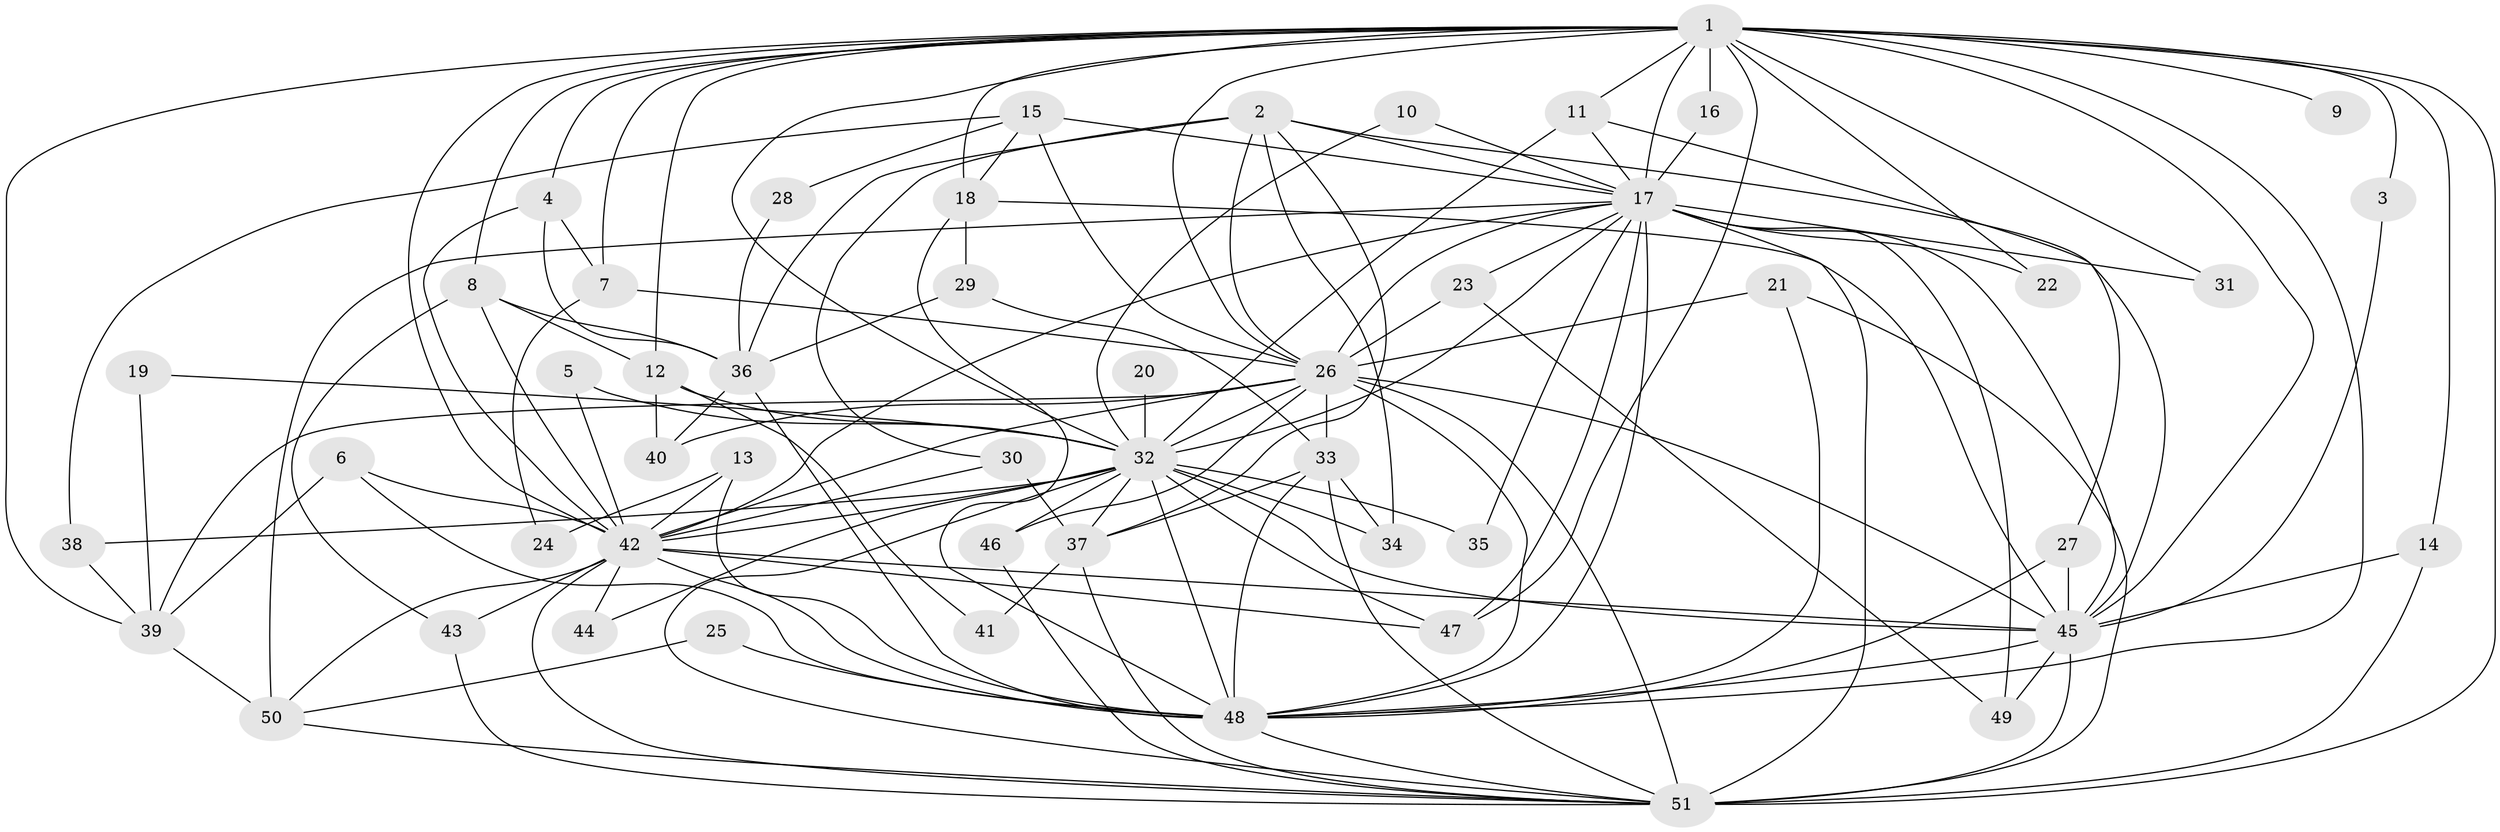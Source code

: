 // original degree distribution, {22: 0.019801980198019802, 26: 0.019801980198019802, 18: 0.009900990099009901, 21: 0.009900990099009901, 10: 0.009900990099009901, 20: 0.009900990099009901, 19: 0.019801980198019802, 4: 0.07920792079207921, 2: 0.5445544554455446, 5: 0.0594059405940594, 3: 0.1782178217821782, 6: 0.0297029702970297, 7: 0.009900990099009901}
// Generated by graph-tools (version 1.1) at 2025/01/03/09/25 03:01:20]
// undirected, 51 vertices, 139 edges
graph export_dot {
graph [start="1"]
  node [color=gray90,style=filled];
  1;
  2;
  3;
  4;
  5;
  6;
  7;
  8;
  9;
  10;
  11;
  12;
  13;
  14;
  15;
  16;
  17;
  18;
  19;
  20;
  21;
  22;
  23;
  24;
  25;
  26;
  27;
  28;
  29;
  30;
  31;
  32;
  33;
  34;
  35;
  36;
  37;
  38;
  39;
  40;
  41;
  42;
  43;
  44;
  45;
  46;
  47;
  48;
  49;
  50;
  51;
  1 -- 3 [weight=1.0];
  1 -- 4 [weight=1.0];
  1 -- 7 [weight=1.0];
  1 -- 8 [weight=1.0];
  1 -- 9 [weight=2.0];
  1 -- 11 [weight=1.0];
  1 -- 12 [weight=1.0];
  1 -- 14 [weight=1.0];
  1 -- 16 [weight=1.0];
  1 -- 17 [weight=2.0];
  1 -- 18 [weight=1.0];
  1 -- 22 [weight=1.0];
  1 -- 26 [weight=1.0];
  1 -- 31 [weight=1.0];
  1 -- 32 [weight=1.0];
  1 -- 39 [weight=1.0];
  1 -- 42 [weight=1.0];
  1 -- 45 [weight=1.0];
  1 -- 47 [weight=1.0];
  1 -- 48 [weight=1.0];
  1 -- 51 [weight=3.0];
  2 -- 17 [weight=1.0];
  2 -- 26 [weight=1.0];
  2 -- 30 [weight=1.0];
  2 -- 34 [weight=1.0];
  2 -- 36 [weight=1.0];
  2 -- 37 [weight=1.0];
  2 -- 45 [weight=1.0];
  3 -- 45 [weight=1.0];
  4 -- 7 [weight=1.0];
  4 -- 36 [weight=1.0];
  4 -- 42 [weight=1.0];
  5 -- 32 [weight=1.0];
  5 -- 42 [weight=1.0];
  6 -- 39 [weight=1.0];
  6 -- 42 [weight=1.0];
  6 -- 48 [weight=1.0];
  7 -- 24 [weight=1.0];
  7 -- 26 [weight=1.0];
  8 -- 12 [weight=1.0];
  8 -- 36 [weight=1.0];
  8 -- 42 [weight=1.0];
  8 -- 43 [weight=1.0];
  10 -- 17 [weight=1.0];
  10 -- 32 [weight=1.0];
  11 -- 17 [weight=1.0];
  11 -- 27 [weight=1.0];
  11 -- 32 [weight=1.0];
  12 -- 32 [weight=1.0];
  12 -- 40 [weight=1.0];
  12 -- 41 [weight=1.0];
  13 -- 24 [weight=1.0];
  13 -- 42 [weight=1.0];
  13 -- 48 [weight=2.0];
  14 -- 45 [weight=1.0];
  14 -- 51 [weight=1.0];
  15 -- 17 [weight=1.0];
  15 -- 18 [weight=1.0];
  15 -- 26 [weight=1.0];
  15 -- 28 [weight=1.0];
  15 -- 38 [weight=1.0];
  16 -- 17 [weight=1.0];
  17 -- 22 [weight=1.0];
  17 -- 23 [weight=1.0];
  17 -- 26 [weight=2.0];
  17 -- 31 [weight=1.0];
  17 -- 32 [weight=3.0];
  17 -- 35 [weight=1.0];
  17 -- 42 [weight=3.0];
  17 -- 45 [weight=2.0];
  17 -- 47 [weight=1.0];
  17 -- 48 [weight=4.0];
  17 -- 49 [weight=2.0];
  17 -- 50 [weight=2.0];
  17 -- 51 [weight=5.0];
  18 -- 29 [weight=1.0];
  18 -- 45 [weight=1.0];
  18 -- 48 [weight=1.0];
  19 -- 32 [weight=1.0];
  19 -- 39 [weight=1.0];
  20 -- 32 [weight=1.0];
  21 -- 26 [weight=1.0];
  21 -- 48 [weight=1.0];
  21 -- 51 [weight=1.0];
  23 -- 26 [weight=2.0];
  23 -- 49 [weight=1.0];
  25 -- 48 [weight=1.0];
  25 -- 50 [weight=1.0];
  26 -- 32 [weight=2.0];
  26 -- 33 [weight=1.0];
  26 -- 39 [weight=1.0];
  26 -- 40 [weight=1.0];
  26 -- 42 [weight=1.0];
  26 -- 45 [weight=3.0];
  26 -- 46 [weight=1.0];
  26 -- 48 [weight=1.0];
  26 -- 51 [weight=2.0];
  27 -- 45 [weight=1.0];
  27 -- 48 [weight=1.0];
  28 -- 36 [weight=1.0];
  29 -- 33 [weight=1.0];
  29 -- 36 [weight=1.0];
  30 -- 37 [weight=1.0];
  30 -- 42 [weight=1.0];
  32 -- 34 [weight=2.0];
  32 -- 35 [weight=1.0];
  32 -- 37 [weight=1.0];
  32 -- 38 [weight=1.0];
  32 -- 42 [weight=1.0];
  32 -- 44 [weight=1.0];
  32 -- 45 [weight=1.0];
  32 -- 46 [weight=1.0];
  32 -- 47 [weight=1.0];
  32 -- 48 [weight=1.0];
  32 -- 51 [weight=2.0];
  33 -- 34 [weight=1.0];
  33 -- 37 [weight=1.0];
  33 -- 48 [weight=1.0];
  33 -- 51 [weight=1.0];
  36 -- 40 [weight=1.0];
  36 -- 48 [weight=1.0];
  37 -- 41 [weight=1.0];
  37 -- 51 [weight=1.0];
  38 -- 39 [weight=1.0];
  39 -- 50 [weight=1.0];
  42 -- 43 [weight=1.0];
  42 -- 44 [weight=1.0];
  42 -- 45 [weight=1.0];
  42 -- 47 [weight=1.0];
  42 -- 48 [weight=1.0];
  42 -- 50 [weight=1.0];
  42 -- 51 [weight=3.0];
  43 -- 51 [weight=1.0];
  45 -- 48 [weight=1.0];
  45 -- 49 [weight=1.0];
  45 -- 51 [weight=3.0];
  46 -- 51 [weight=1.0];
  48 -- 51 [weight=2.0];
  50 -- 51 [weight=1.0];
}
